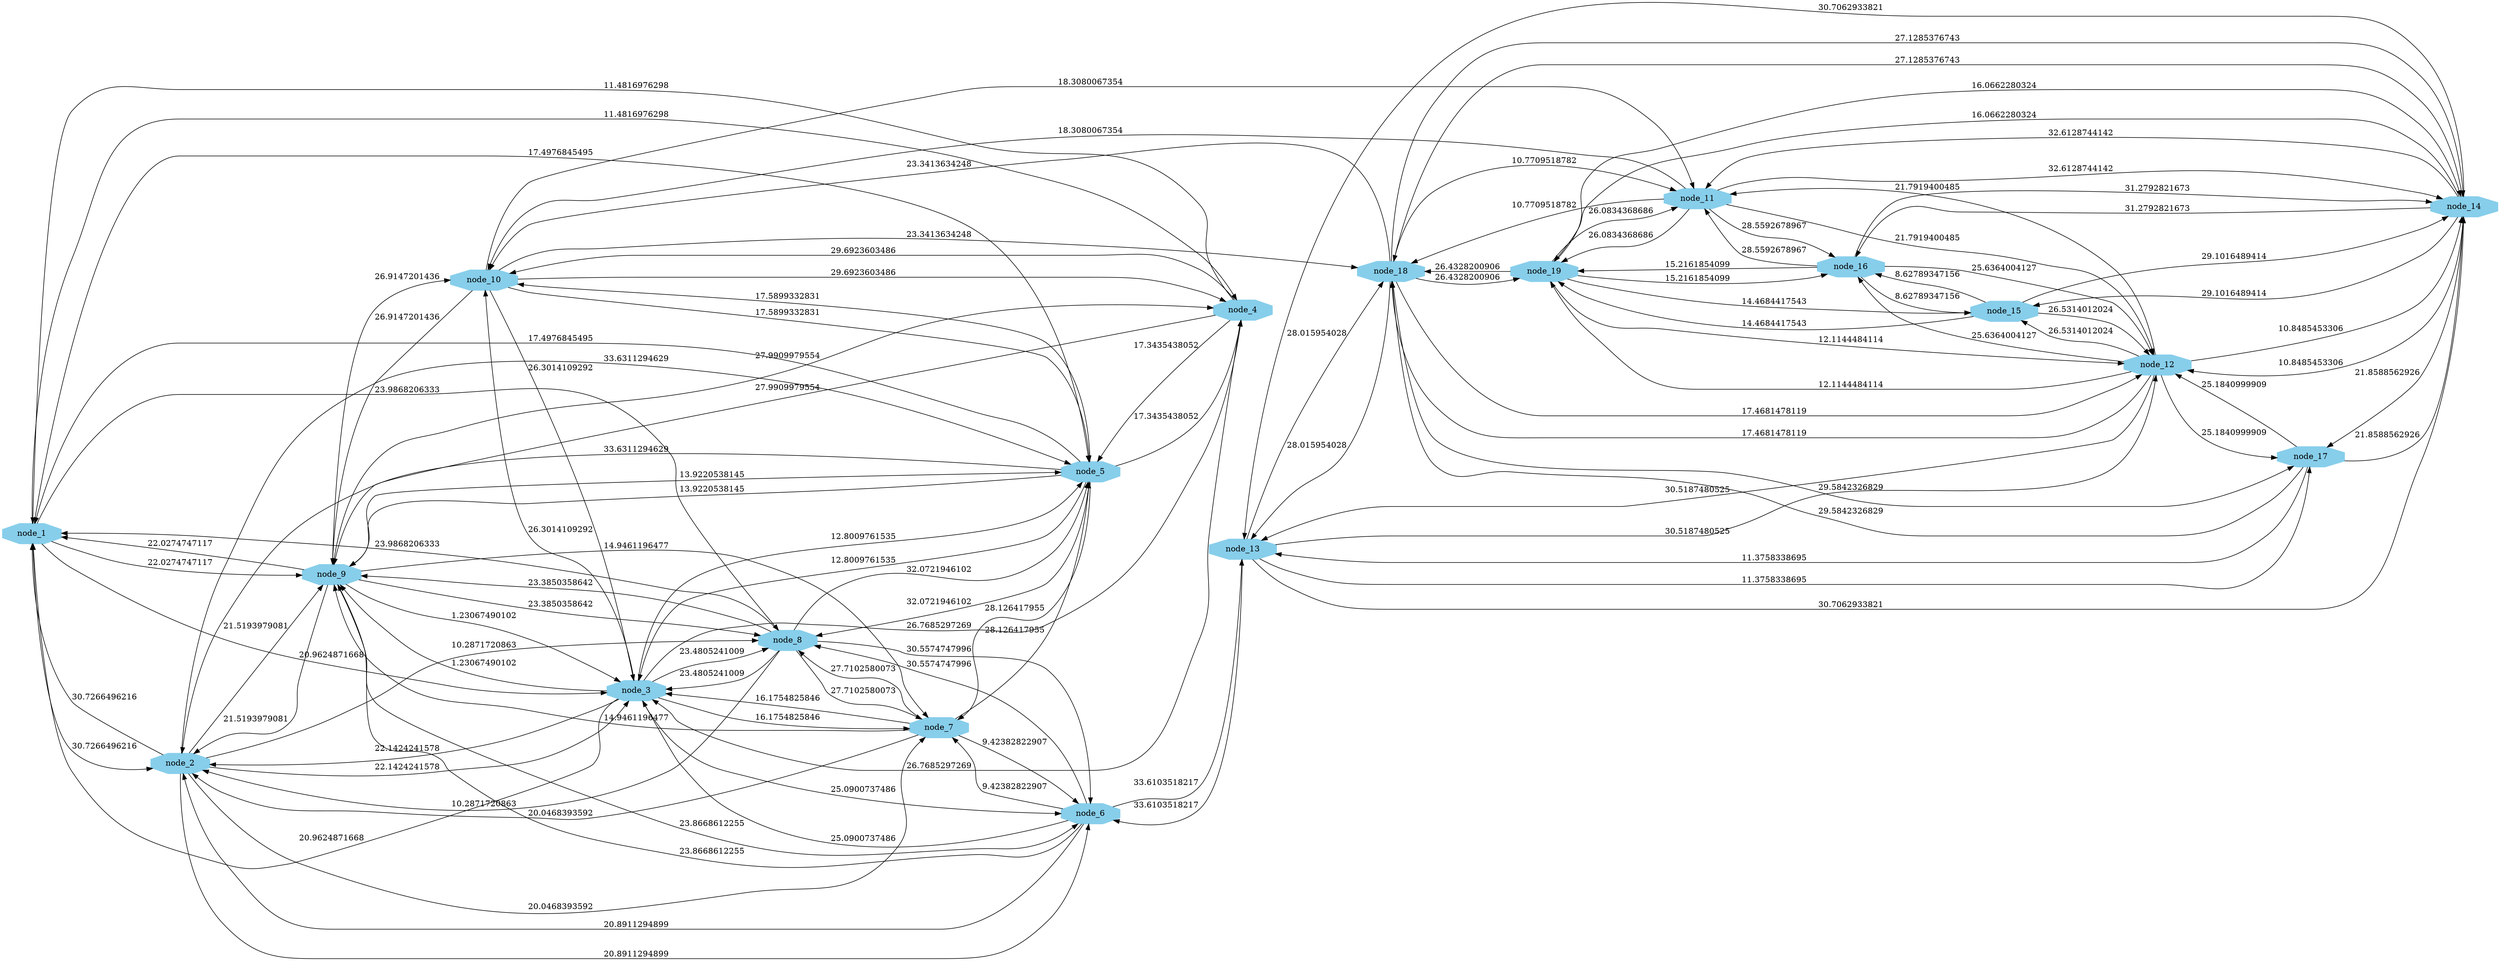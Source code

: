 digraph G {
node [width=.3,height=.3,shape=octagon,style=filled,color=skyblue];
overlap="false";
rankdir="LR";
aspect="1";
node_1 [pos="26.1978436543,3.70838803994!"];
node_2 [pos="2.46034507712,23.2188508296!"];
node_3 [pos="24.5592303692,24.6067328241!"];
node_4 [pos="37.3814169407,1.10895175304!"];
node_5 [pos="35.7407790274,18.3747219056!"];
node_6 [pos="7.91853359839,43.3843527929!"];
node_7 [pos="15.7855290728,38.1960080957!"];
node_8 [pos="4.11116456481,13.0649991195!"];
node_9 [pos="23.846482574,25.6100031229!"];
node_10 [pos="50.683398976,27.6550161884!"];
node_11 [pos="58.7244458737,44.1026505293!"];
node_12 [pos="59.5942387513,65.8772254144!"];
node_13 [pos="29.2725064832,69.3393829723!"];
node_14 [pos="59.0801833793,76.7135847138!"];
node_15 [pos="86.1254830919,65.9684586296!"];
node_16 [pos="83.8713267009,57.6402340456!"];
node_17 [pos="37.2342351875,77.4646812601!"];
node_18 [pos="50.4475910734,50.9951884492!"];
node_19 [pos="71.6777549431,66.7423824852!"];
      node_13 -> node_17 [label="11.3758338695"];
      node_13 -> node_6 [label="33.6103518217"];
      node_13 -> node_14 [label="30.7062933821"];
      node_13 -> node_12 [label="30.5187480525"];
      node_13 -> node_18 [label="28.015954028"];
      node_14 -> node_19 [label="16.0662280324"];
      node_14 -> node_18 [label="27.1285376743"];
      node_14 -> node_17 [label="21.8588562926"];
      node_14 -> node_16 [label="31.2792821673"];
      node_14 -> node_15 [label="29.1016489414"];
      node_14 -> node_13 [label="30.7062933821"];
      node_14 -> node_12 [label="10.8485453306"];
      node_14 -> node_11 [label="32.6128744142"];
      node_18 -> node_19 [label="26.4328200906"];
      node_18 -> node_17 [label="29.5842326829"];
      node_18 -> node_14 [label="27.1285376743"];
      node_18 -> node_13 [label="28.015954028"];
      node_18 -> node_12 [label="17.4681478119"];
      node_18 -> node_11 [label="10.7709518782"];
      node_18 -> node_10 [label="23.3413634248"];
      node_19 -> node_18 [label="26.4328200906"];
      node_19 -> node_16 [label="15.2161854099"];
      node_19 -> node_15 [label="14.4684417543"];
      node_19 -> node_14 [label="16.0662280324"];
      node_19 -> node_12 [label="12.1144484114"];
      node_19 -> node_11 [label="26.0834368686"];
      node_9 -> node_8 [label="23.3850358642"];
      node_9 -> node_7 [label="14.9461196477"];
      node_9 -> node_6 [label="23.8668612255"];
      node_9 -> node_5 [label="13.9220538145"];
      node_9 -> node_4 [label="27.9909979554"];
      node_9 -> node_3 [label="1.23067490102"];
      node_9 -> node_2 [label="21.5193979081"];
      node_9 -> node_1 [label="22.0274747117"];
      node_9 -> node_10 [label="26.9147201436"];
      node_8 -> node_9 [label="23.3850358642"];
      node_8 -> node_7 [label="27.7102580073"];
      node_8 -> node_6 [label="30.5574747996"];
      node_8 -> node_5 [label="32.0721946102"];
      node_8 -> node_3 [label="23.4805241009"];
      node_8 -> node_2 [label="10.2871720863"];
      node_8 -> node_1 [label="23.9868206333"];
      node_7 -> node_9 [label="14.9461196477"];
      node_7 -> node_8 [label="27.7102580073"];
      node_7 -> node_6 [label="9.42382822907"];
      node_7 -> node_5 [label="28.126417955"];
      node_7 -> node_3 [label="16.1754825846"];
      node_7 -> node_2 [label="20.0468393592"];
      node_6 -> node_9 [label="23.8668612255"];
      node_6 -> node_8 [label="30.5574747996"];
      node_6 -> node_7 [label="9.42382822907"];
      node_6 -> node_3 [label="25.0900737486"];
      node_6 -> node_13 [label="33.6103518217"];
      node_6 -> node_2 [label="20.8911294899"];
      node_5 -> node_9 [label="13.9220538145"];
      node_5 -> node_8 [label="32.0721946102"];
      node_5 -> node_7 [label="28.126417955"];
      node_5 -> node_4 [label="17.3435438052"];
      node_5 -> node_3 [label="12.8009761535"];
      node_5 -> node_2 [label="33.6311294629"];
      node_5 -> node_1 [label="17.4976845495"];
      node_5 -> node_10 [label="17.5899332831"];
      node_4 -> node_5 [label="17.3435438052"];
      node_4 -> node_3 [label="26.7685297269"];
      node_4 -> node_9 [label="27.9909979554"];
      node_4 -> node_1 [label="11.4816976298"];
      node_4 -> node_10 [label="29.6923603486"];
      node_3 -> node_9 [label="1.23067490102"];
      node_3 -> node_8 [label="23.4805241009"];
      node_3 -> node_7 [label="16.1754825846"];
      node_3 -> node_6 [label="25.0900737486"];
      node_3 -> node_5 [label="12.8009761535"];
      node_3 -> node_4 [label="26.7685297269"];
      node_3 -> node_2 [label="22.1424241578"];
      node_3 -> node_1 [label="20.9624871668"];
      node_3 -> node_10 [label="26.3014109292"];
      node_2 -> node_9 [label="21.5193979081"];
      node_2 -> node_8 [label="10.2871720863"];
      node_2 -> node_7 [label="20.0468393592"];
      node_2 -> node_6 [label="20.8911294899"];
      node_2 -> node_5 [label="33.6311294629"];
      node_2 -> node_3 [label="22.1424241578"];
      node_2 -> node_1 [label="30.7266496216"];
      node_1 -> node_9 [label="22.0274747117"];
      node_1 -> node_8 [label="23.9868206333"];
      node_1 -> node_5 [label="17.4976845495"];
      node_1 -> node_4 [label="11.4816976298"];
      node_1 -> node_3 [label="20.9624871668"];
      node_1 -> node_2 [label="30.7266496216"];
      node_10 -> node_9 [label="26.9147201436"];
      node_10 -> node_18 [label="23.3413634248"];
      node_10 -> node_5 [label="17.5899332831"];
      node_10 -> node_4 [label="29.6923603486"];
      node_10 -> node_3 [label="26.3014109292"];
      node_10 -> node_11 [label="18.3080067354"];
      node_17 -> node_14 [label="21.8588562926"];
      node_17 -> node_13 [label="11.3758338695"];
      node_17 -> node_12 [label="25.1840999909"];
      node_17 -> node_18 [label="29.5842326829"];
      node_11 -> node_19 [label="26.0834368686"];
      node_11 -> node_18 [label="10.7709518782"];
      node_11 -> node_16 [label="28.5592678967"];
      node_11 -> node_14 [label="32.6128744142"];
      node_11 -> node_12 [label="21.7919400485"];
      node_11 -> node_10 [label="18.3080067354"];
      node_16 -> node_15 [label="8.62789347156"];
      node_16 -> node_14 [label="31.2792821673"];
      node_16 -> node_12 [label="25.6364004127"];
      node_16 -> node_11 [label="28.5592678967"];
      node_16 -> node_19 [label="15.2161854099"];
      node_15 -> node_16 [label="8.62789347156"];
      node_15 -> node_14 [label="29.1016489414"];
      node_15 -> node_12 [label="26.5314012024"];
      node_15 -> node_19 [label="14.4684417543"];
      node_12 -> node_19 [label="12.1144484114"];
      node_12 -> node_18 [label="17.4681478119"];
      node_12 -> node_17 [label="25.1840999909"];
      node_12 -> node_16 [label="25.6364004127"];
      node_12 -> node_15 [label="26.5314012024"];
      node_12 -> node_14 [label="10.8485453306"];
      node_12 -> node_13 [label="30.5187480525"];
      node_12 -> node_11 [label="21.7919400485"];
}